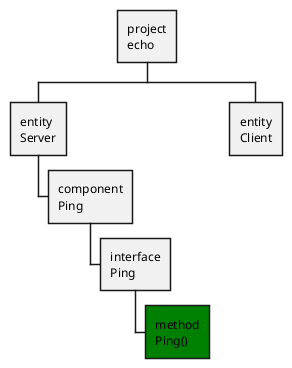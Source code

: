 @startwbs App Structure
*:project 
echo;
**:entity 
Server;
***:component
Ping;
****:interface
Ping;
*****[#green]:method
Ping();
**:entity
Client;
@endwbs